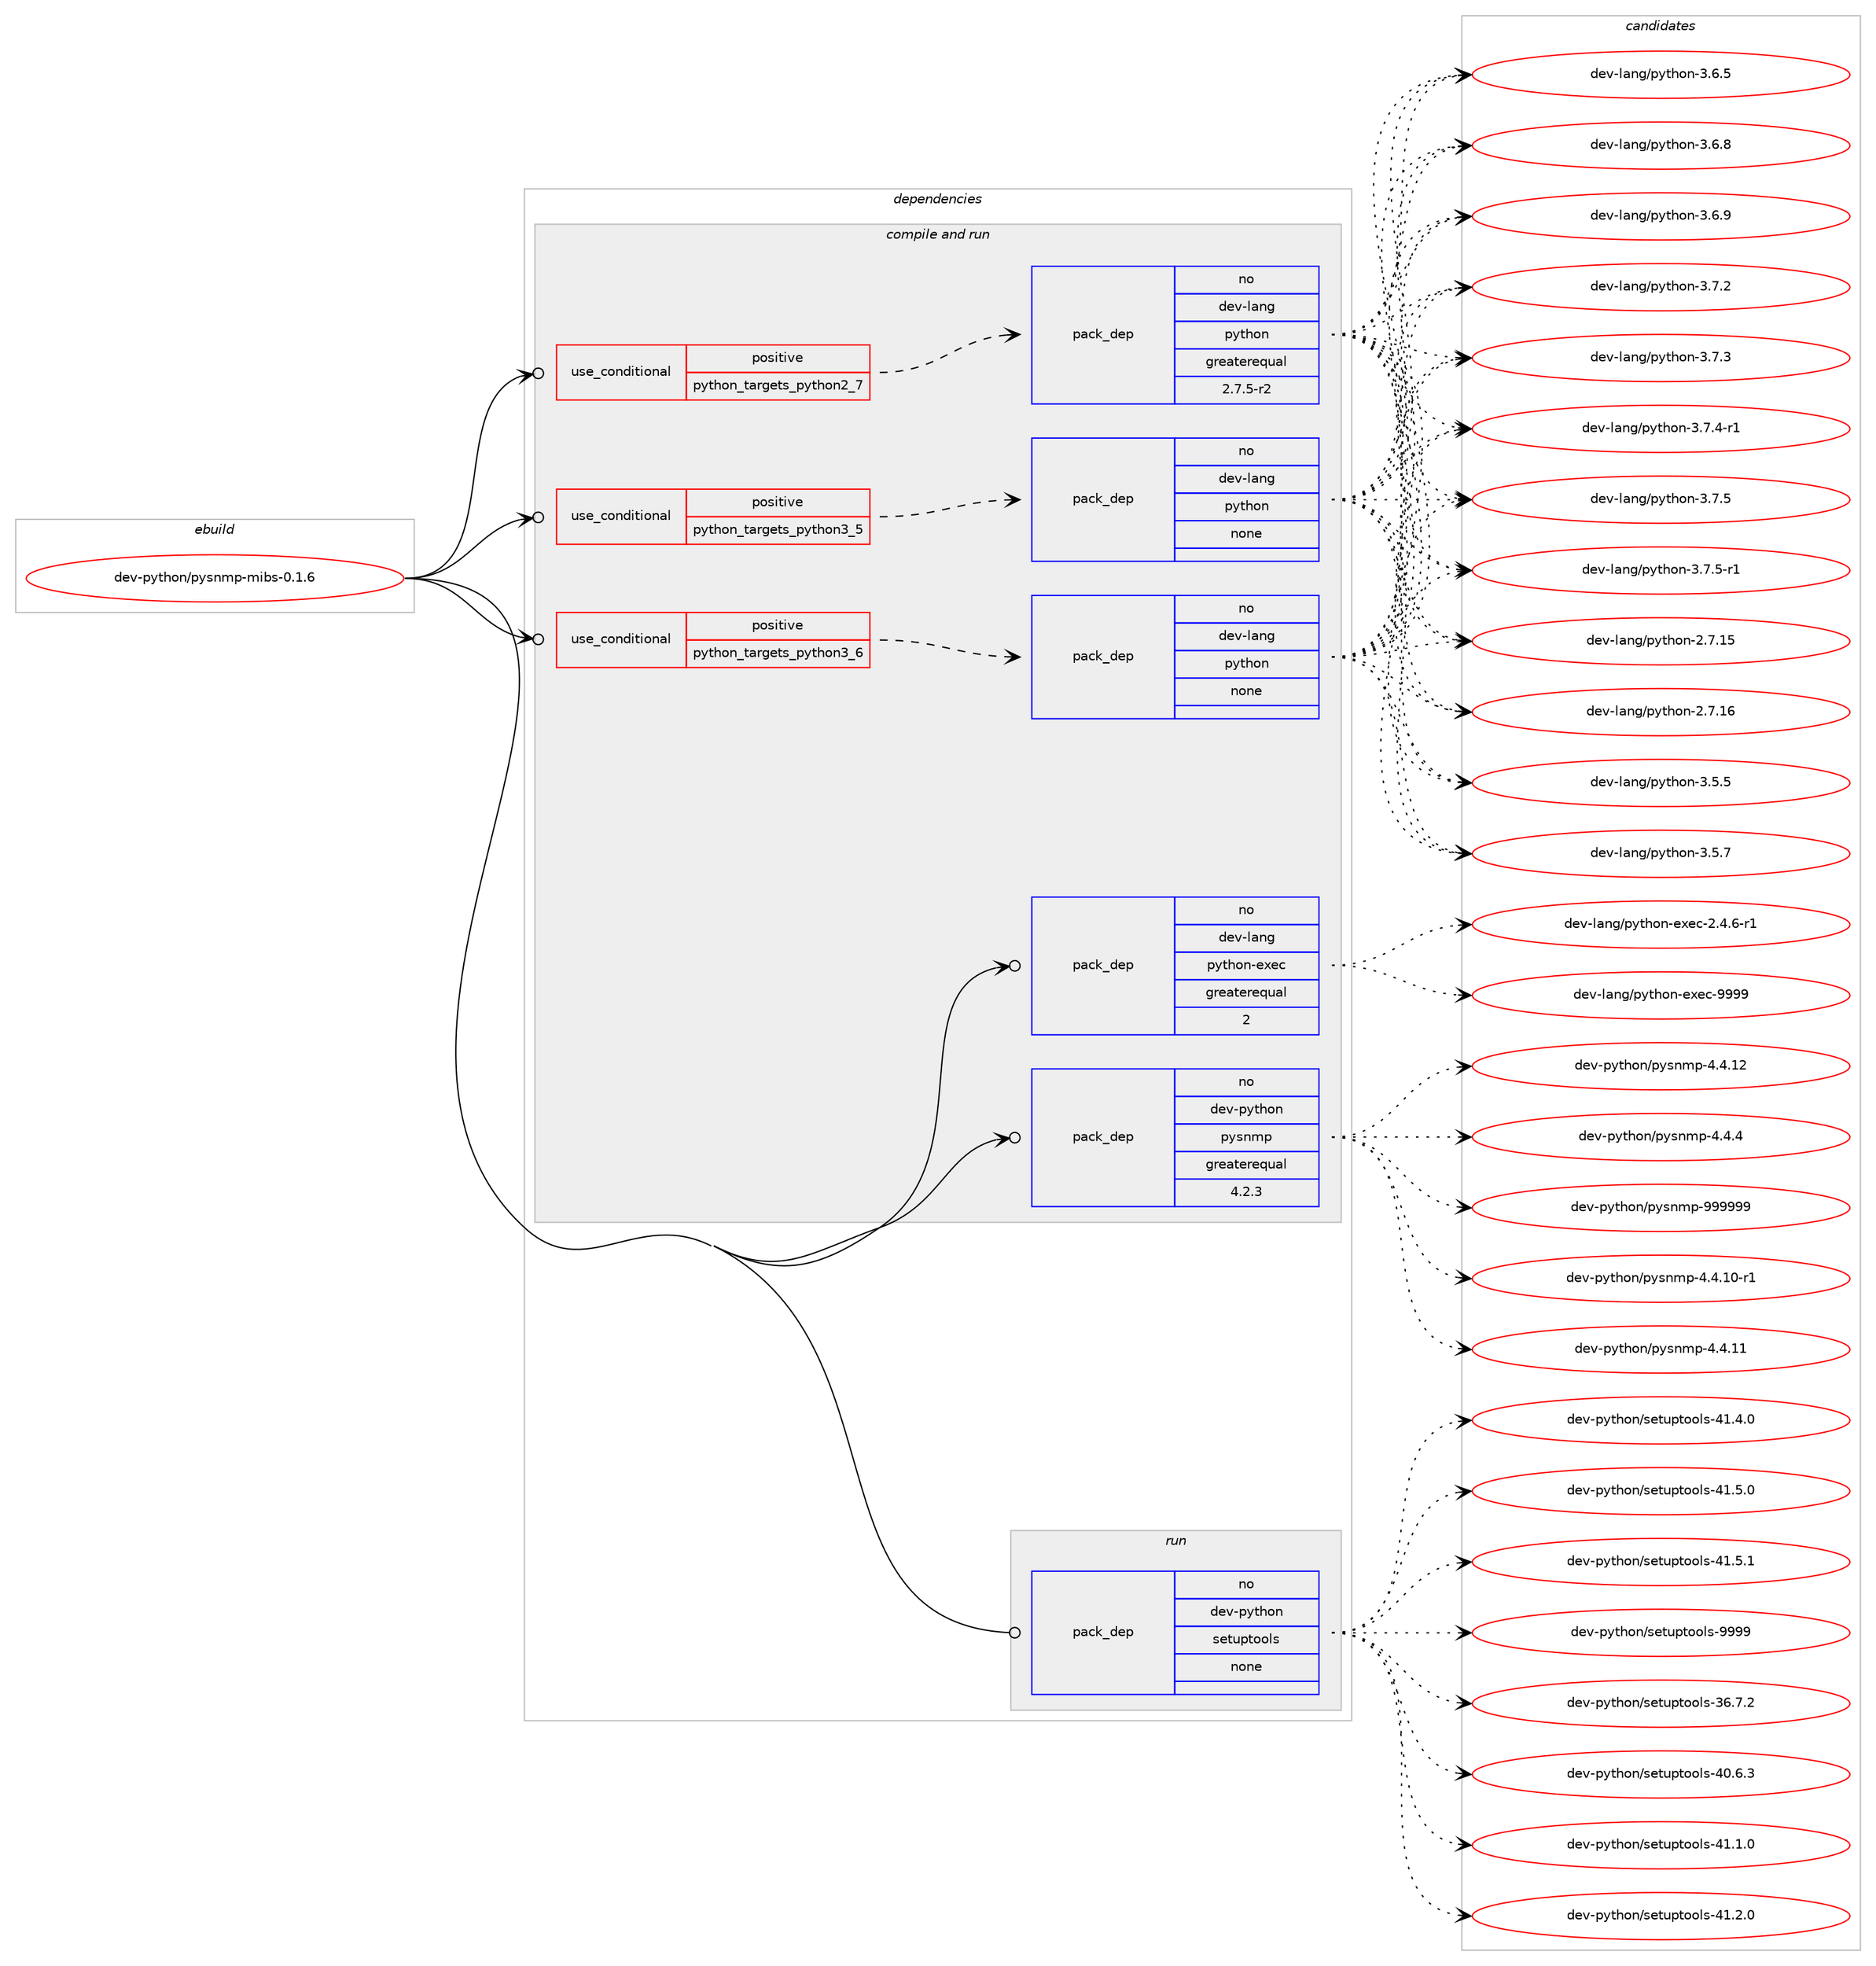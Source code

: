 digraph prolog {

# *************
# Graph options
# *************

newrank=true;
concentrate=true;
compound=true;
graph [rankdir=LR,fontname=Helvetica,fontsize=10,ranksep=1.5];#, ranksep=2.5, nodesep=0.2];
edge  [arrowhead=vee];
node  [fontname=Helvetica,fontsize=10];

# **********
# The ebuild
# **********

subgraph cluster_leftcol {
color=gray;
rank=same;
label=<<i>ebuild</i>>;
id [label="dev-python/pysnmp-mibs-0.1.6", color=red, width=4, href="../dev-python/pysnmp-mibs-0.1.6.svg"];
}

# ****************
# The dependencies
# ****************

subgraph cluster_midcol {
color=gray;
label=<<i>dependencies</i>>;
subgraph cluster_compile {
fillcolor="#eeeeee";
style=filled;
label=<<i>compile</i>>;
}
subgraph cluster_compileandrun {
fillcolor="#eeeeee";
style=filled;
label=<<i>compile and run</i>>;
subgraph cond146832 {
dependency628815 [label=<<TABLE BORDER="0" CELLBORDER="1" CELLSPACING="0" CELLPADDING="4"><TR><TD ROWSPAN="3" CELLPADDING="10">use_conditional</TD></TR><TR><TD>positive</TD></TR><TR><TD>python_targets_python2_7</TD></TR></TABLE>>, shape=none, color=red];
subgraph pack470118 {
dependency628816 [label=<<TABLE BORDER="0" CELLBORDER="1" CELLSPACING="0" CELLPADDING="4" WIDTH="220"><TR><TD ROWSPAN="6" CELLPADDING="30">pack_dep</TD></TR><TR><TD WIDTH="110">no</TD></TR><TR><TD>dev-lang</TD></TR><TR><TD>python</TD></TR><TR><TD>greaterequal</TD></TR><TR><TD>2.7.5-r2</TD></TR></TABLE>>, shape=none, color=blue];
}
dependency628815:e -> dependency628816:w [weight=20,style="dashed",arrowhead="vee"];
}
id:e -> dependency628815:w [weight=20,style="solid",arrowhead="odotvee"];
subgraph cond146833 {
dependency628817 [label=<<TABLE BORDER="0" CELLBORDER="1" CELLSPACING="0" CELLPADDING="4"><TR><TD ROWSPAN="3" CELLPADDING="10">use_conditional</TD></TR><TR><TD>positive</TD></TR><TR><TD>python_targets_python3_5</TD></TR></TABLE>>, shape=none, color=red];
subgraph pack470119 {
dependency628818 [label=<<TABLE BORDER="0" CELLBORDER="1" CELLSPACING="0" CELLPADDING="4" WIDTH="220"><TR><TD ROWSPAN="6" CELLPADDING="30">pack_dep</TD></TR><TR><TD WIDTH="110">no</TD></TR><TR><TD>dev-lang</TD></TR><TR><TD>python</TD></TR><TR><TD>none</TD></TR><TR><TD></TD></TR></TABLE>>, shape=none, color=blue];
}
dependency628817:e -> dependency628818:w [weight=20,style="dashed",arrowhead="vee"];
}
id:e -> dependency628817:w [weight=20,style="solid",arrowhead="odotvee"];
subgraph cond146834 {
dependency628819 [label=<<TABLE BORDER="0" CELLBORDER="1" CELLSPACING="0" CELLPADDING="4"><TR><TD ROWSPAN="3" CELLPADDING="10">use_conditional</TD></TR><TR><TD>positive</TD></TR><TR><TD>python_targets_python3_6</TD></TR></TABLE>>, shape=none, color=red];
subgraph pack470120 {
dependency628820 [label=<<TABLE BORDER="0" CELLBORDER="1" CELLSPACING="0" CELLPADDING="4" WIDTH="220"><TR><TD ROWSPAN="6" CELLPADDING="30">pack_dep</TD></TR><TR><TD WIDTH="110">no</TD></TR><TR><TD>dev-lang</TD></TR><TR><TD>python</TD></TR><TR><TD>none</TD></TR><TR><TD></TD></TR></TABLE>>, shape=none, color=blue];
}
dependency628819:e -> dependency628820:w [weight=20,style="dashed",arrowhead="vee"];
}
id:e -> dependency628819:w [weight=20,style="solid",arrowhead="odotvee"];
subgraph pack470121 {
dependency628821 [label=<<TABLE BORDER="0" CELLBORDER="1" CELLSPACING="0" CELLPADDING="4" WIDTH="220"><TR><TD ROWSPAN="6" CELLPADDING="30">pack_dep</TD></TR><TR><TD WIDTH="110">no</TD></TR><TR><TD>dev-lang</TD></TR><TR><TD>python-exec</TD></TR><TR><TD>greaterequal</TD></TR><TR><TD>2</TD></TR></TABLE>>, shape=none, color=blue];
}
id:e -> dependency628821:w [weight=20,style="solid",arrowhead="odotvee"];
subgraph pack470122 {
dependency628822 [label=<<TABLE BORDER="0" CELLBORDER="1" CELLSPACING="0" CELLPADDING="4" WIDTH="220"><TR><TD ROWSPAN="6" CELLPADDING="30">pack_dep</TD></TR><TR><TD WIDTH="110">no</TD></TR><TR><TD>dev-python</TD></TR><TR><TD>pysnmp</TD></TR><TR><TD>greaterequal</TD></TR><TR><TD>4.2.3</TD></TR></TABLE>>, shape=none, color=blue];
}
id:e -> dependency628822:w [weight=20,style="solid",arrowhead="odotvee"];
}
subgraph cluster_run {
fillcolor="#eeeeee";
style=filled;
label=<<i>run</i>>;
subgraph pack470123 {
dependency628823 [label=<<TABLE BORDER="0" CELLBORDER="1" CELLSPACING="0" CELLPADDING="4" WIDTH="220"><TR><TD ROWSPAN="6" CELLPADDING="30">pack_dep</TD></TR><TR><TD WIDTH="110">no</TD></TR><TR><TD>dev-python</TD></TR><TR><TD>setuptools</TD></TR><TR><TD>none</TD></TR><TR><TD></TD></TR></TABLE>>, shape=none, color=blue];
}
id:e -> dependency628823:w [weight=20,style="solid",arrowhead="odot"];
}
}

# **************
# The candidates
# **************

subgraph cluster_choices {
rank=same;
color=gray;
label=<<i>candidates</i>>;

subgraph choice470118 {
color=black;
nodesep=1;
choice10010111845108971101034711212111610411111045504655464953 [label="dev-lang/python-2.7.15", color=red, width=4,href="../dev-lang/python-2.7.15.svg"];
choice10010111845108971101034711212111610411111045504655464954 [label="dev-lang/python-2.7.16", color=red, width=4,href="../dev-lang/python-2.7.16.svg"];
choice100101118451089711010347112121116104111110455146534653 [label="dev-lang/python-3.5.5", color=red, width=4,href="../dev-lang/python-3.5.5.svg"];
choice100101118451089711010347112121116104111110455146534655 [label="dev-lang/python-3.5.7", color=red, width=4,href="../dev-lang/python-3.5.7.svg"];
choice100101118451089711010347112121116104111110455146544653 [label="dev-lang/python-3.6.5", color=red, width=4,href="../dev-lang/python-3.6.5.svg"];
choice100101118451089711010347112121116104111110455146544656 [label="dev-lang/python-3.6.8", color=red, width=4,href="../dev-lang/python-3.6.8.svg"];
choice100101118451089711010347112121116104111110455146544657 [label="dev-lang/python-3.6.9", color=red, width=4,href="../dev-lang/python-3.6.9.svg"];
choice100101118451089711010347112121116104111110455146554650 [label="dev-lang/python-3.7.2", color=red, width=4,href="../dev-lang/python-3.7.2.svg"];
choice100101118451089711010347112121116104111110455146554651 [label="dev-lang/python-3.7.3", color=red, width=4,href="../dev-lang/python-3.7.3.svg"];
choice1001011184510897110103471121211161041111104551465546524511449 [label="dev-lang/python-3.7.4-r1", color=red, width=4,href="../dev-lang/python-3.7.4-r1.svg"];
choice100101118451089711010347112121116104111110455146554653 [label="dev-lang/python-3.7.5", color=red, width=4,href="../dev-lang/python-3.7.5.svg"];
choice1001011184510897110103471121211161041111104551465546534511449 [label="dev-lang/python-3.7.5-r1", color=red, width=4,href="../dev-lang/python-3.7.5-r1.svg"];
dependency628816:e -> choice10010111845108971101034711212111610411111045504655464953:w [style=dotted,weight="100"];
dependency628816:e -> choice10010111845108971101034711212111610411111045504655464954:w [style=dotted,weight="100"];
dependency628816:e -> choice100101118451089711010347112121116104111110455146534653:w [style=dotted,weight="100"];
dependency628816:e -> choice100101118451089711010347112121116104111110455146534655:w [style=dotted,weight="100"];
dependency628816:e -> choice100101118451089711010347112121116104111110455146544653:w [style=dotted,weight="100"];
dependency628816:e -> choice100101118451089711010347112121116104111110455146544656:w [style=dotted,weight="100"];
dependency628816:e -> choice100101118451089711010347112121116104111110455146544657:w [style=dotted,weight="100"];
dependency628816:e -> choice100101118451089711010347112121116104111110455146554650:w [style=dotted,weight="100"];
dependency628816:e -> choice100101118451089711010347112121116104111110455146554651:w [style=dotted,weight="100"];
dependency628816:e -> choice1001011184510897110103471121211161041111104551465546524511449:w [style=dotted,weight="100"];
dependency628816:e -> choice100101118451089711010347112121116104111110455146554653:w [style=dotted,weight="100"];
dependency628816:e -> choice1001011184510897110103471121211161041111104551465546534511449:w [style=dotted,weight="100"];
}
subgraph choice470119 {
color=black;
nodesep=1;
choice10010111845108971101034711212111610411111045504655464953 [label="dev-lang/python-2.7.15", color=red, width=4,href="../dev-lang/python-2.7.15.svg"];
choice10010111845108971101034711212111610411111045504655464954 [label="dev-lang/python-2.7.16", color=red, width=4,href="../dev-lang/python-2.7.16.svg"];
choice100101118451089711010347112121116104111110455146534653 [label="dev-lang/python-3.5.5", color=red, width=4,href="../dev-lang/python-3.5.5.svg"];
choice100101118451089711010347112121116104111110455146534655 [label="dev-lang/python-3.5.7", color=red, width=4,href="../dev-lang/python-3.5.7.svg"];
choice100101118451089711010347112121116104111110455146544653 [label="dev-lang/python-3.6.5", color=red, width=4,href="../dev-lang/python-3.6.5.svg"];
choice100101118451089711010347112121116104111110455146544656 [label="dev-lang/python-3.6.8", color=red, width=4,href="../dev-lang/python-3.6.8.svg"];
choice100101118451089711010347112121116104111110455146544657 [label="dev-lang/python-3.6.9", color=red, width=4,href="../dev-lang/python-3.6.9.svg"];
choice100101118451089711010347112121116104111110455146554650 [label="dev-lang/python-3.7.2", color=red, width=4,href="../dev-lang/python-3.7.2.svg"];
choice100101118451089711010347112121116104111110455146554651 [label="dev-lang/python-3.7.3", color=red, width=4,href="../dev-lang/python-3.7.3.svg"];
choice1001011184510897110103471121211161041111104551465546524511449 [label="dev-lang/python-3.7.4-r1", color=red, width=4,href="../dev-lang/python-3.7.4-r1.svg"];
choice100101118451089711010347112121116104111110455146554653 [label="dev-lang/python-3.7.5", color=red, width=4,href="../dev-lang/python-3.7.5.svg"];
choice1001011184510897110103471121211161041111104551465546534511449 [label="dev-lang/python-3.7.5-r1", color=red, width=4,href="../dev-lang/python-3.7.5-r1.svg"];
dependency628818:e -> choice10010111845108971101034711212111610411111045504655464953:w [style=dotted,weight="100"];
dependency628818:e -> choice10010111845108971101034711212111610411111045504655464954:w [style=dotted,weight="100"];
dependency628818:e -> choice100101118451089711010347112121116104111110455146534653:w [style=dotted,weight="100"];
dependency628818:e -> choice100101118451089711010347112121116104111110455146534655:w [style=dotted,weight="100"];
dependency628818:e -> choice100101118451089711010347112121116104111110455146544653:w [style=dotted,weight="100"];
dependency628818:e -> choice100101118451089711010347112121116104111110455146544656:w [style=dotted,weight="100"];
dependency628818:e -> choice100101118451089711010347112121116104111110455146544657:w [style=dotted,weight="100"];
dependency628818:e -> choice100101118451089711010347112121116104111110455146554650:w [style=dotted,weight="100"];
dependency628818:e -> choice100101118451089711010347112121116104111110455146554651:w [style=dotted,weight="100"];
dependency628818:e -> choice1001011184510897110103471121211161041111104551465546524511449:w [style=dotted,weight="100"];
dependency628818:e -> choice100101118451089711010347112121116104111110455146554653:w [style=dotted,weight="100"];
dependency628818:e -> choice1001011184510897110103471121211161041111104551465546534511449:w [style=dotted,weight="100"];
}
subgraph choice470120 {
color=black;
nodesep=1;
choice10010111845108971101034711212111610411111045504655464953 [label="dev-lang/python-2.7.15", color=red, width=4,href="../dev-lang/python-2.7.15.svg"];
choice10010111845108971101034711212111610411111045504655464954 [label="dev-lang/python-2.7.16", color=red, width=4,href="../dev-lang/python-2.7.16.svg"];
choice100101118451089711010347112121116104111110455146534653 [label="dev-lang/python-3.5.5", color=red, width=4,href="../dev-lang/python-3.5.5.svg"];
choice100101118451089711010347112121116104111110455146534655 [label="dev-lang/python-3.5.7", color=red, width=4,href="../dev-lang/python-3.5.7.svg"];
choice100101118451089711010347112121116104111110455146544653 [label="dev-lang/python-3.6.5", color=red, width=4,href="../dev-lang/python-3.6.5.svg"];
choice100101118451089711010347112121116104111110455146544656 [label="dev-lang/python-3.6.8", color=red, width=4,href="../dev-lang/python-3.6.8.svg"];
choice100101118451089711010347112121116104111110455146544657 [label="dev-lang/python-3.6.9", color=red, width=4,href="../dev-lang/python-3.6.9.svg"];
choice100101118451089711010347112121116104111110455146554650 [label="dev-lang/python-3.7.2", color=red, width=4,href="../dev-lang/python-3.7.2.svg"];
choice100101118451089711010347112121116104111110455146554651 [label="dev-lang/python-3.7.3", color=red, width=4,href="../dev-lang/python-3.7.3.svg"];
choice1001011184510897110103471121211161041111104551465546524511449 [label="dev-lang/python-3.7.4-r1", color=red, width=4,href="../dev-lang/python-3.7.4-r1.svg"];
choice100101118451089711010347112121116104111110455146554653 [label="dev-lang/python-3.7.5", color=red, width=4,href="../dev-lang/python-3.7.5.svg"];
choice1001011184510897110103471121211161041111104551465546534511449 [label="dev-lang/python-3.7.5-r1", color=red, width=4,href="../dev-lang/python-3.7.5-r1.svg"];
dependency628820:e -> choice10010111845108971101034711212111610411111045504655464953:w [style=dotted,weight="100"];
dependency628820:e -> choice10010111845108971101034711212111610411111045504655464954:w [style=dotted,weight="100"];
dependency628820:e -> choice100101118451089711010347112121116104111110455146534653:w [style=dotted,weight="100"];
dependency628820:e -> choice100101118451089711010347112121116104111110455146534655:w [style=dotted,weight="100"];
dependency628820:e -> choice100101118451089711010347112121116104111110455146544653:w [style=dotted,weight="100"];
dependency628820:e -> choice100101118451089711010347112121116104111110455146544656:w [style=dotted,weight="100"];
dependency628820:e -> choice100101118451089711010347112121116104111110455146544657:w [style=dotted,weight="100"];
dependency628820:e -> choice100101118451089711010347112121116104111110455146554650:w [style=dotted,weight="100"];
dependency628820:e -> choice100101118451089711010347112121116104111110455146554651:w [style=dotted,weight="100"];
dependency628820:e -> choice1001011184510897110103471121211161041111104551465546524511449:w [style=dotted,weight="100"];
dependency628820:e -> choice100101118451089711010347112121116104111110455146554653:w [style=dotted,weight="100"];
dependency628820:e -> choice1001011184510897110103471121211161041111104551465546534511449:w [style=dotted,weight="100"];
}
subgraph choice470121 {
color=black;
nodesep=1;
choice10010111845108971101034711212111610411111045101120101994550465246544511449 [label="dev-lang/python-exec-2.4.6-r1", color=red, width=4,href="../dev-lang/python-exec-2.4.6-r1.svg"];
choice10010111845108971101034711212111610411111045101120101994557575757 [label="dev-lang/python-exec-9999", color=red, width=4,href="../dev-lang/python-exec-9999.svg"];
dependency628821:e -> choice10010111845108971101034711212111610411111045101120101994550465246544511449:w [style=dotted,weight="100"];
dependency628821:e -> choice10010111845108971101034711212111610411111045101120101994557575757:w [style=dotted,weight="100"];
}
subgraph choice470122 {
color=black;
nodesep=1;
choice1001011184511212111610411111047112121115110109112455246524649484511449 [label="dev-python/pysnmp-4.4.10-r1", color=red, width=4,href="../dev-python/pysnmp-4.4.10-r1.svg"];
choice100101118451121211161041111104711212111511010911245524652464949 [label="dev-python/pysnmp-4.4.11", color=red, width=4,href="../dev-python/pysnmp-4.4.11.svg"];
choice100101118451121211161041111104711212111511010911245524652464950 [label="dev-python/pysnmp-4.4.12", color=red, width=4,href="../dev-python/pysnmp-4.4.12.svg"];
choice1001011184511212111610411111047112121115110109112455246524652 [label="dev-python/pysnmp-4.4.4", color=red, width=4,href="../dev-python/pysnmp-4.4.4.svg"];
choice100101118451121211161041111104711212111511010911245575757575757 [label="dev-python/pysnmp-999999", color=red, width=4,href="../dev-python/pysnmp-999999.svg"];
dependency628822:e -> choice1001011184511212111610411111047112121115110109112455246524649484511449:w [style=dotted,weight="100"];
dependency628822:e -> choice100101118451121211161041111104711212111511010911245524652464949:w [style=dotted,weight="100"];
dependency628822:e -> choice100101118451121211161041111104711212111511010911245524652464950:w [style=dotted,weight="100"];
dependency628822:e -> choice1001011184511212111610411111047112121115110109112455246524652:w [style=dotted,weight="100"];
dependency628822:e -> choice100101118451121211161041111104711212111511010911245575757575757:w [style=dotted,weight="100"];
}
subgraph choice470123 {
color=black;
nodesep=1;
choice100101118451121211161041111104711510111611711211611111110811545515446554650 [label="dev-python/setuptools-36.7.2", color=red, width=4,href="../dev-python/setuptools-36.7.2.svg"];
choice100101118451121211161041111104711510111611711211611111110811545524846544651 [label="dev-python/setuptools-40.6.3", color=red, width=4,href="../dev-python/setuptools-40.6.3.svg"];
choice100101118451121211161041111104711510111611711211611111110811545524946494648 [label="dev-python/setuptools-41.1.0", color=red, width=4,href="../dev-python/setuptools-41.1.0.svg"];
choice100101118451121211161041111104711510111611711211611111110811545524946504648 [label="dev-python/setuptools-41.2.0", color=red, width=4,href="../dev-python/setuptools-41.2.0.svg"];
choice100101118451121211161041111104711510111611711211611111110811545524946524648 [label="dev-python/setuptools-41.4.0", color=red, width=4,href="../dev-python/setuptools-41.4.0.svg"];
choice100101118451121211161041111104711510111611711211611111110811545524946534648 [label="dev-python/setuptools-41.5.0", color=red, width=4,href="../dev-python/setuptools-41.5.0.svg"];
choice100101118451121211161041111104711510111611711211611111110811545524946534649 [label="dev-python/setuptools-41.5.1", color=red, width=4,href="../dev-python/setuptools-41.5.1.svg"];
choice10010111845112121116104111110471151011161171121161111111081154557575757 [label="dev-python/setuptools-9999", color=red, width=4,href="../dev-python/setuptools-9999.svg"];
dependency628823:e -> choice100101118451121211161041111104711510111611711211611111110811545515446554650:w [style=dotted,weight="100"];
dependency628823:e -> choice100101118451121211161041111104711510111611711211611111110811545524846544651:w [style=dotted,weight="100"];
dependency628823:e -> choice100101118451121211161041111104711510111611711211611111110811545524946494648:w [style=dotted,weight="100"];
dependency628823:e -> choice100101118451121211161041111104711510111611711211611111110811545524946504648:w [style=dotted,weight="100"];
dependency628823:e -> choice100101118451121211161041111104711510111611711211611111110811545524946524648:w [style=dotted,weight="100"];
dependency628823:e -> choice100101118451121211161041111104711510111611711211611111110811545524946534648:w [style=dotted,weight="100"];
dependency628823:e -> choice100101118451121211161041111104711510111611711211611111110811545524946534649:w [style=dotted,weight="100"];
dependency628823:e -> choice10010111845112121116104111110471151011161171121161111111081154557575757:w [style=dotted,weight="100"];
}
}

}
